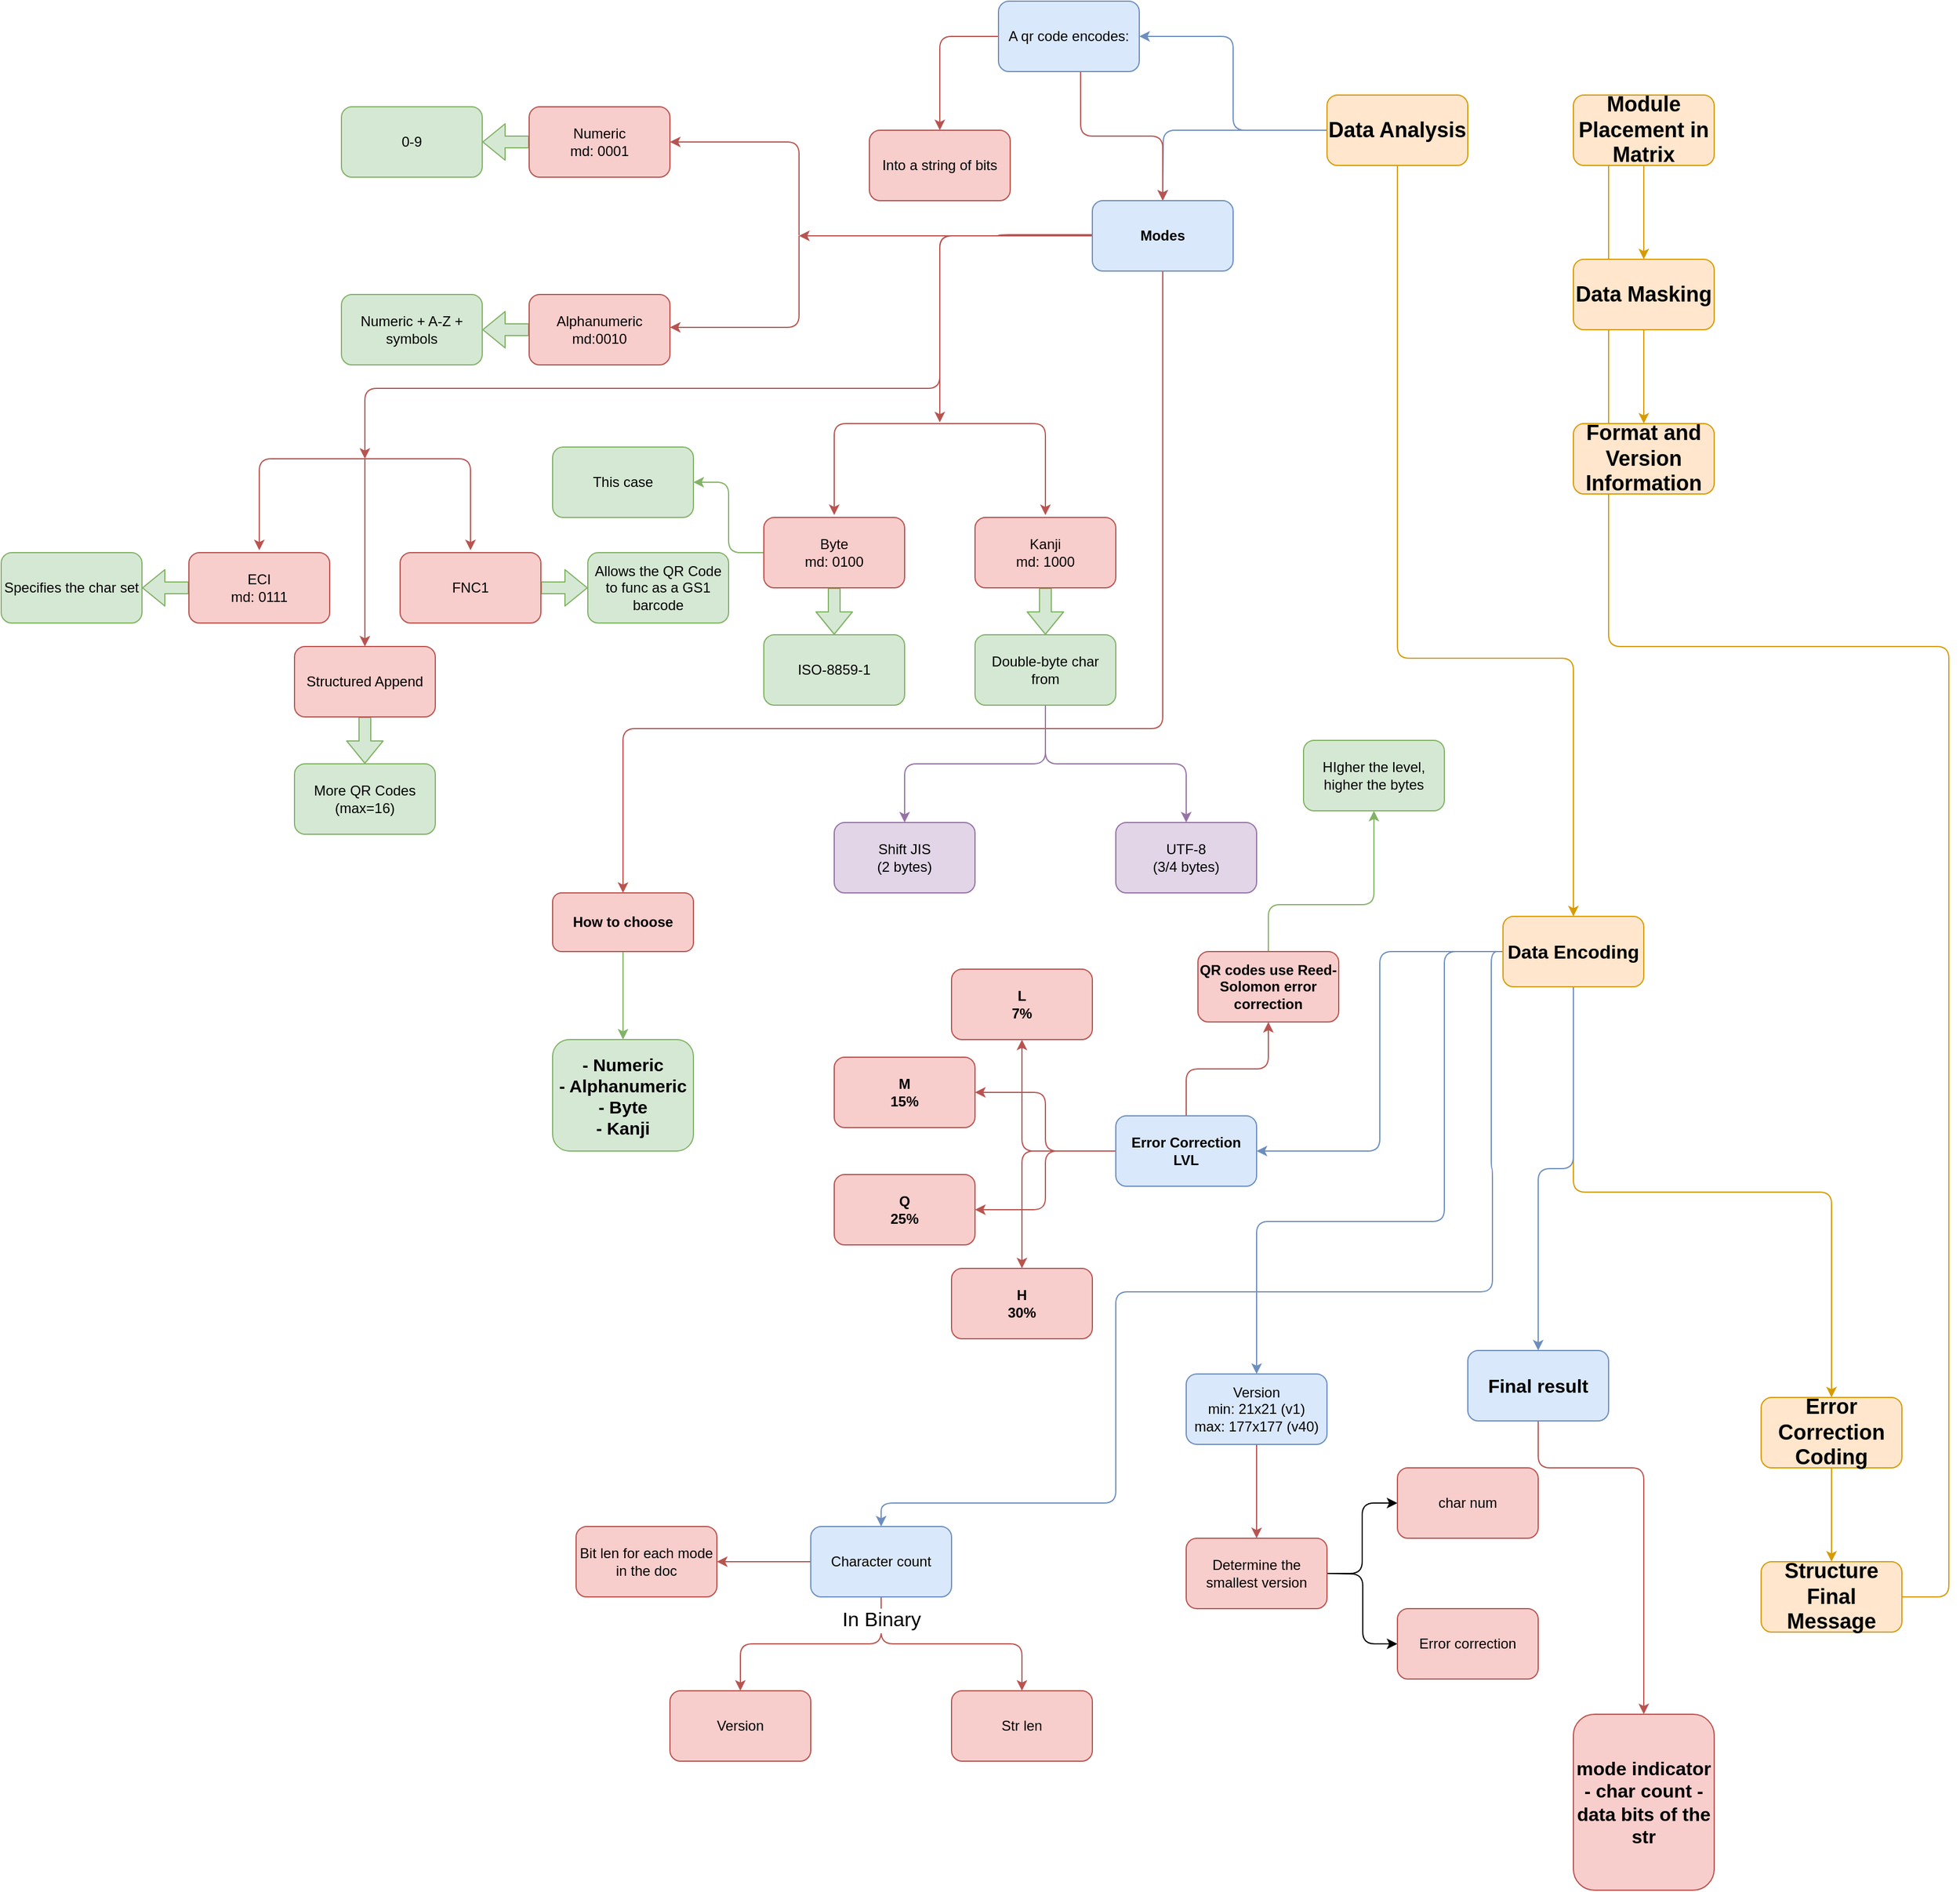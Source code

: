 <mxfile>
    <diagram id="6E53MfynFEIXT5VQZE1b" name="Page-1">
        <mxGraphModel dx="1206" dy="636" grid="1" gridSize="10" guides="1" tooltips="1" connect="1" arrows="1" fold="1" page="1" pageScale="1" pageWidth="40000" pageHeight="40000" background="#FFFFFF" math="0" shadow="0" adaptiveColors="auto">
            <root>
                <object label="" id="0">
                    <mxCell/>
                </object>
                <mxCell id="1" parent="0"/>
                <mxCell id="39" value="" style="edgeStyle=orthogonalEdgeStyle;orthogonalLoop=1;jettySize=auto;html=1;fillColor=#f8cecc;strokeColor=#b85450;" parent="1" edge="1">
                    <mxGeometry width="100" relative="1" as="geometry">
                        <mxPoint x="1880" y="1520" as="sourcePoint"/>
                        <mxPoint x="1970" y="1598" as="targetPoint"/>
                        <Array as="points">
                            <mxPoint x="1970" y="1520"/>
                            <mxPoint x="1970" y="1598"/>
                        </Array>
                    </mxGeometry>
                </mxCell>
                <mxCell id="6" value="" style="edgeStyle=orthogonalEdgeStyle;html=1;fillColor=#ffe6cc;strokeColor=#d79b00;" parent="1" source="3" target="5" edge="1">
                    <mxGeometry relative="1" as="geometry">
                        <Array as="points">
                            <mxPoint x="2270" y="1720"/>
                            <mxPoint x="2420" y="1720"/>
                        </Array>
                    </mxGeometry>
                </mxCell>
                <mxCell id="19" value="" style="edgeStyle=orthogonalEdgeStyle;html=1;fillColor=#dae8fc;strokeColor=#6c8ebf;entryX=1;entryY=0.5;entryDx=0;entryDy=0;" parent="1" source="3" target="18" edge="1">
                    <mxGeometry relative="1" as="geometry">
                        <mxPoint x="2080" y="1190" as="targetPoint"/>
                    </mxGeometry>
                </mxCell>
                <mxCell id="29" style="edgeStyle=orthogonalEdgeStyle;html=1;fillColor=#dae8fc;strokeColor=#6c8ebf;" parent="1" source="3" edge="1">
                    <mxGeometry relative="1" as="geometry">
                        <mxPoint x="2070" y="1330" as="targetPoint"/>
                    </mxGeometry>
                </mxCell>
                <mxCell id="3" value="Data Analysis" style="rounded=1;whiteSpace=wrap;html=1;verticalAlign=middle;fontStyle=1;fillColor=#ffe6cc;strokeColor=#d79b00;fontSize=18;" parent="1" vertex="1">
                    <mxGeometry x="2210" y="1240" width="120" height="60" as="geometry"/>
                </mxCell>
                <mxCell id="8" value="" style="edgeStyle=orthogonalEdgeStyle;html=1;fillColor=#ffe6cc;strokeColor=#d79b00;exitX=0.5;exitY=1;exitDx=0;exitDy=0;" parent="1" source="5" target="7" edge="1">
                    <mxGeometry relative="1" as="geometry"/>
                </mxCell>
                <mxCell id="82" value="" style="edgeStyle=orthogonalEdgeStyle;html=1;fillColor=#dae8fc;strokeColor=#6c8ebf;entryX=1;entryY=0.5;entryDx=0;entryDy=0;" edge="1" parent="1" source="5" target="81">
                    <mxGeometry relative="1" as="geometry"/>
                </mxCell>
                <mxCell id="98" value="" style="edgeStyle=orthogonalEdgeStyle;html=1;exitX=0;exitY=0.5;exitDx=0;exitDy=0;fillColor=#dae8fc;strokeColor=#6c8ebf;" edge="1" parent="1" source="5" target="97">
                    <mxGeometry relative="1" as="geometry">
                        <Array as="points">
                            <mxPoint x="2310" y="1970"/>
                            <mxPoint x="2310" y="2200"/>
                            <mxPoint x="2150" y="2200"/>
                        </Array>
                    </mxGeometry>
                </mxCell>
                <mxCell id="108" style="edgeStyle=orthogonalEdgeStyle;html=1;fillColor=#dae8fc;strokeColor=#6c8ebf;exitX=0;exitY=0.5;exitDx=0;exitDy=0;entryX=0.5;entryY=0;entryDx=0;entryDy=0;" edge="1" parent="1" source="5" target="109">
                    <mxGeometry relative="1" as="geometry">
                        <mxPoint x="1820" y="2430" as="targetPoint"/>
                        <Array as="points">
                            <mxPoint x="2350" y="1970"/>
                            <mxPoint x="2350" y="2155"/>
                            <mxPoint x="2351" y="2155"/>
                            <mxPoint x="2351" y="2260"/>
                            <mxPoint x="2030" y="2260"/>
                            <mxPoint x="2030" y="2440"/>
                            <mxPoint x="1830" y="2440"/>
                        </Array>
                    </mxGeometry>
                </mxCell>
                <mxCell id="119" value="" style="edgeStyle=orthogonalEdgeStyle;html=1;fillColor=#dae8fc;strokeColor=#6c8ebf;" edge="1" parent="1" source="5" target="118">
                    <mxGeometry relative="1" as="geometry"/>
                </mxCell>
                <mxCell id="5" value="Data Encoding" style="whiteSpace=wrap;html=1;rounded=1;fillColor=#ffe6cc;strokeColor=#d79b00;fontStyle=1;fontSize=16;" parent="1" vertex="1">
                    <mxGeometry x="2360" y="1940" width="120" height="60" as="geometry"/>
                </mxCell>
                <mxCell id="10" value="" style="edgeStyle=none;html=1;fillColor=#ffe6cc;strokeColor=#d79b00;fontStyle=1;fontSize=18;" parent="1" source="7" target="9" edge="1">
                    <mxGeometry relative="1" as="geometry"/>
                </mxCell>
                <mxCell id="7" value="Error Correction Coding" style="whiteSpace=wrap;html=1;rounded=1;fillColor=#ffe6cc;strokeColor=#d79b00;fontStyle=1;fontSize=18;" parent="1" vertex="1">
                    <mxGeometry x="2580" y="2350" width="120" height="60" as="geometry"/>
                </mxCell>
                <mxCell id="12" value="" style="edgeStyle=orthogonalEdgeStyle;html=1;fillColor=#ffe6cc;strokeColor=#d79b00;entryX=0;entryY=0.5;entryDx=0;entryDy=0;exitX=1;exitY=0.5;exitDx=0;exitDy=0;" parent="1" source="9" edge="1">
                    <mxGeometry relative="1" as="geometry">
                        <mxPoint x="2739.95" y="2530" as="sourcePoint"/>
                        <mxPoint x="2459.95" y="1280" as="targetPoint"/>
                        <Array as="points">
                            <mxPoint x="2740" y="2520"/>
                            <mxPoint x="2740" y="1710"/>
                            <mxPoint x="2450" y="1710"/>
                            <mxPoint x="2450" y="1280"/>
                        </Array>
                    </mxGeometry>
                </mxCell>
                <mxCell id="9" value="Structure Final Message" style="whiteSpace=wrap;html=1;rounded=1;fillColor=#ffe6cc;strokeColor=#d79b00;fontStyle=1;fontSize=18;" parent="1" vertex="1">
                    <mxGeometry x="2580" y="2490" width="120" height="60" as="geometry"/>
                </mxCell>
                <mxCell id="14" value="" style="edgeStyle=none;html=1;fillColor=#ffe6cc;strokeColor=#d79b00;fontSize=18;fontStyle=1" parent="1" source="11" target="13" edge="1">
                    <mxGeometry relative="1" as="geometry"/>
                </mxCell>
                <mxCell id="11" value="Module Placement in Matrix" style="whiteSpace=wrap;html=1;rounded=1;fillColor=#ffe6cc;strokeColor=#d79b00;fontSize=18;fontStyle=1" parent="1" vertex="1">
                    <mxGeometry x="2420" y="1240" width="120" height="60" as="geometry"/>
                </mxCell>
                <mxCell id="17" value="" style="edgeStyle=none;html=1;fillColor=#ffe6cc;strokeColor=#d79b00;fontSize=18;fontStyle=1" parent="1" source="13" target="16" edge="1">
                    <mxGeometry relative="1" as="geometry"/>
                </mxCell>
                <mxCell id="13" value="Data Masking" style="whiteSpace=wrap;html=1;rounded=1;fillColor=#ffe6cc;strokeColor=#d79b00;fontSize=18;fontStyle=1" parent="1" vertex="1">
                    <mxGeometry x="2420" y="1380" width="120" height="60" as="geometry"/>
                </mxCell>
                <mxCell id="16" value="Format and Version Information" style="whiteSpace=wrap;html=1;rounded=1;fillColor=#ffe6cc;strokeColor=#d79b00;fontSize=18;fontStyle=1" parent="1" vertex="1">
                    <mxGeometry x="2420" y="1520" width="120" height="60" as="geometry"/>
                </mxCell>
                <mxCell id="21" value="" style="edgeStyle=orthogonalEdgeStyle;html=1;fillColor=#f8cecc;strokeColor=#b85450;exitX=0.583;exitY=1;exitDx=0;exitDy=0;exitPerimeter=0;" parent="1" source="18" target="30" edge="1">
                    <mxGeometry relative="1" as="geometry">
                        <mxPoint x="2040" y="1250" as="sourcePoint"/>
                        <mxPoint x="1960" y="1250" as="targetPoint"/>
                    </mxGeometry>
                </mxCell>
                <mxCell id="23" value="" style="edgeStyle=orthogonalEdgeStyle;html=1;fillColor=#f8cecc;strokeColor=#b85450;entryX=0.5;entryY=0;entryDx=0;entryDy=0;" parent="1" source="18" target="26" edge="1">
                    <mxGeometry relative="1" as="geometry">
                        <mxPoint x="1880" y="1270" as="targetPoint"/>
                        <Array as="points">
                            <mxPoint x="1880" y="1190"/>
                        </Array>
                    </mxGeometry>
                </mxCell>
                <mxCell id="18" value="A qr code encodes:" style="whiteSpace=wrap;html=1;rounded=1;fillColor=#dae8fc;strokeColor=#6c8ebf;" parent="1" vertex="1">
                    <mxGeometry x="1930" y="1160" width="120" height="60" as="geometry"/>
                </mxCell>
                <mxCell id="26" value="Into a string of bits" style="rounded=1;whiteSpace=wrap;html=1;fillColor=#f8cecc;strokeColor=#b85450;" parent="1" vertex="1">
                    <mxGeometry x="1820" y="1270" width="120" height="60" as="geometry"/>
                </mxCell>
                <mxCell id="34" style="edgeStyle=none;html=1;fillColor=#f8cecc;strokeColor=#b85450;" parent="1" source="30" edge="1">
                    <mxGeometry relative="1" as="geometry">
                        <mxPoint x="1760" y="1360.0" as="targetPoint"/>
                    </mxGeometry>
                </mxCell>
                <mxCell id="37" style="edgeStyle=orthogonalEdgeStyle;html=1;fillColor=#f8cecc;strokeColor=#b85450;" parent="1" edge="1">
                    <mxGeometry relative="1" as="geometry">
                        <mxPoint x="1880" y="1519" as="targetPoint"/>
                        <mxPoint x="2010" y="1359" as="sourcePoint"/>
                        <Array as="points">
                            <mxPoint x="1930" y="1359"/>
                            <mxPoint x="1850" y="1360"/>
                        </Array>
                    </mxGeometry>
                </mxCell>
                <mxCell id="55" style="edgeStyle=orthogonalEdgeStyle;html=1;fillColor=#f8cecc;strokeColor=#b85450;" parent="1" edge="1">
                    <mxGeometry relative="1" as="geometry">
                        <mxPoint x="1390" y="1550" as="targetPoint"/>
                        <mxPoint x="2009" y="1360" as="sourcePoint"/>
                        <Array as="points">
                            <mxPoint x="1880" y="1360"/>
                            <mxPoint x="1880" y="1490"/>
                            <mxPoint x="1390" y="1490"/>
                            <mxPoint x="1390" y="1550"/>
                        </Array>
                    </mxGeometry>
                </mxCell>
                <mxCell id="78" value="" style="edgeStyle=orthogonalEdgeStyle;html=1;fillColor=#f8cecc;strokeColor=#b85450;exitX=0.5;exitY=1;exitDx=0;exitDy=0;entryX=0.5;entryY=0;entryDx=0;entryDy=0;" parent="1" source="30" target="77" edge="1">
                    <mxGeometry relative="1" as="geometry">
                        <Array as="points">
                            <mxPoint x="2070" y="1780"/>
                            <mxPoint x="1610" y="1780"/>
                        </Array>
                    </mxGeometry>
                </mxCell>
                <mxCell id="30" value="Modes" style="rounded=1;whiteSpace=wrap;html=1;fontStyle=1;fillColor=#dae8fc;strokeColor=#6c8ebf;" parent="1" vertex="1">
                    <mxGeometry x="2010" y="1330" width="120" height="60" as="geometry"/>
                </mxCell>
                <mxCell id="35" value="" style="edgeStyle=orthogonalEdgeStyle;orthogonalLoop=1;jettySize=auto;html=1;fillColor=#f8cecc;strokeColor=#b85450;" parent="1" edge="1">
                    <mxGeometry width="100" relative="1" as="geometry">
                        <mxPoint x="1760" y="1359.66" as="sourcePoint"/>
                        <mxPoint x="1650" y="1280" as="targetPoint"/>
                        <Array as="points">
                            <mxPoint x="1760" y="1280"/>
                        </Array>
                    </mxGeometry>
                </mxCell>
                <mxCell id="36" value="" style="edgeStyle=orthogonalEdgeStyle;orthogonalLoop=1;jettySize=auto;html=1;fillColor=#f8cecc;strokeColor=#b85450;" parent="1" edge="1">
                    <mxGeometry width="100" relative="1" as="geometry">
                        <mxPoint x="1760" y="1360" as="sourcePoint"/>
                        <mxPoint x="1650" y="1438" as="targetPoint"/>
                        <Array as="points">
                            <mxPoint x="1650" y="1438"/>
                        </Array>
                    </mxGeometry>
                </mxCell>
                <mxCell id="40" value="" style="edgeStyle=orthogonalEdgeStyle;orthogonalLoop=1;jettySize=auto;html=1;fillColor=#f8cecc;strokeColor=#b85450;" parent="1" edge="1">
                    <mxGeometry width="100" relative="1" as="geometry">
                        <mxPoint x="1880" y="1520" as="sourcePoint"/>
                        <mxPoint x="1790" y="1598" as="targetPoint"/>
                        <Array as="points">
                            <mxPoint x="1790" y="1520"/>
                            <mxPoint x="1790" y="1598"/>
                        </Array>
                    </mxGeometry>
                </mxCell>
                <mxCell id="46" value="" style="edgeStyle=none;html=1;shape=flexArrow;fillColor=#d5e8d4;strokeColor=#82b366;" parent="1" source="41" target="45" edge="1">
                    <mxGeometry relative="1" as="geometry"/>
                </mxCell>
                <mxCell id="41" value="Numeric&lt;div&gt;md: 0001&lt;/div&gt;" style="rounded=1;whiteSpace=wrap;html=1;fillColor=#f8cecc;strokeColor=#b85450;" parent="1" vertex="1">
                    <mxGeometry x="1530" y="1250" width="120" height="60" as="geometry"/>
                </mxCell>
                <mxCell id="48" value="" style="edgeStyle=none;html=1;shape=flexArrow;fillColor=#d5e8d4;strokeColor=#82b366;" parent="1" source="42" target="47" edge="1">
                    <mxGeometry relative="1" as="geometry"/>
                </mxCell>
                <mxCell id="42" value="Alphanumeric&lt;div&gt;md:0010&lt;/div&gt;" style="rounded=1;whiteSpace=wrap;html=1;fillColor=#f8cecc;strokeColor=#b85450;" parent="1" vertex="1">
                    <mxGeometry x="1530" y="1410" width="120" height="60" as="geometry"/>
                </mxCell>
                <mxCell id="50" value="" style="edgeStyle=none;html=1;shape=flexArrow;fillColor=#d5e8d4;strokeColor=#82b366;" parent="1" source="43" target="49" edge="1">
                    <mxGeometry relative="1" as="geometry"/>
                </mxCell>
                <mxCell id="102" value="" style="edgeStyle=orthogonalEdgeStyle;html=1;exitX=0;exitY=0.5;exitDx=0;exitDy=0;fillColor=#d5e8d4;strokeColor=#82b366;entryX=1;entryY=0.5;entryDx=0;entryDy=0;" edge="1" parent="1" source="43" target="103">
                    <mxGeometry relative="1" as="geometry">
                        <mxPoint x="1670" y="1570" as="targetPoint"/>
                        <Array as="points">
                            <mxPoint x="1700" y="1630"/>
                            <mxPoint x="1700" y="1570"/>
                        </Array>
                    </mxGeometry>
                </mxCell>
                <mxCell id="43" value="Byte&lt;div&gt;md: 0100&lt;/div&gt;" style="rounded=1;whiteSpace=wrap;html=1;fillColor=#f8cecc;strokeColor=#b85450;" parent="1" vertex="1">
                    <mxGeometry x="1730" y="1600" width="120" height="60" as="geometry"/>
                </mxCell>
                <mxCell id="52" value="" style="edgeStyle=none;html=1;shape=flexArrow;fillColor=#d5e8d4;strokeColor=#82b366;" parent="1" source="44" target="51" edge="1">
                    <mxGeometry relative="1" as="geometry"/>
                </mxCell>
                <mxCell id="44" value="Kanji&lt;div&gt;md: 1000&lt;/div&gt;" style="rounded=1;whiteSpace=wrap;html=1;fillColor=#f8cecc;strokeColor=#b85450;" parent="1" vertex="1">
                    <mxGeometry x="1910" y="1600" width="120" height="60" as="geometry"/>
                </mxCell>
                <mxCell id="45" value="0-9" style="whiteSpace=wrap;html=1;rounded=1;fillColor=#d5e8d4;strokeColor=#82b366;" parent="1" vertex="1">
                    <mxGeometry x="1370" y="1250" width="120" height="60" as="geometry"/>
                </mxCell>
                <mxCell id="47" value="Numeric + A-Z + symbols" style="whiteSpace=wrap;html=1;rounded=1;fillColor=#d5e8d4;strokeColor=#82b366;" parent="1" vertex="1">
                    <mxGeometry x="1370" y="1410" width="120" height="60" as="geometry"/>
                </mxCell>
                <mxCell id="49" value="ISO-8859-1" style="whiteSpace=wrap;html=1;rounded=1;fillColor=#d5e8d4;strokeColor=#82b366;" parent="1" vertex="1">
                    <mxGeometry x="1730" y="1700" width="120" height="60" as="geometry"/>
                </mxCell>
                <mxCell id="74" value="" style="edgeStyle=orthogonalEdgeStyle;html=1;fillColor=#e1d5e7;strokeColor=#9673a6;exitX=0.5;exitY=1;exitDx=0;exitDy=0;" parent="1" source="51" target="73" edge="1">
                    <mxGeometry relative="1" as="geometry"/>
                </mxCell>
                <mxCell id="76" value="" style="edgeStyle=orthogonalEdgeStyle;html=1;fillColor=#e1d5e7;strokeColor=#9673a6;" parent="1" source="51" target="75" edge="1">
                    <mxGeometry relative="1" as="geometry"/>
                </mxCell>
                <mxCell id="51" value="Double-byte char from" style="whiteSpace=wrap;html=1;rounded=1;fillColor=#d5e8d4;strokeColor=#82b366;" parent="1" vertex="1">
                    <mxGeometry x="1910" y="1700" width="120" height="60" as="geometry"/>
                </mxCell>
                <mxCell id="56" value="" style="edgeStyle=orthogonalEdgeStyle;orthogonalLoop=1;jettySize=auto;html=1;fillColor=#f8cecc;strokeColor=#b85450;" parent="1" edge="1">
                    <mxGeometry width="100" relative="1" as="geometry">
                        <mxPoint x="1390" y="1550" as="sourcePoint"/>
                        <mxPoint x="1480" y="1628" as="targetPoint"/>
                        <Array as="points">
                            <mxPoint x="1480" y="1550"/>
                            <mxPoint x="1480" y="1628"/>
                        </Array>
                    </mxGeometry>
                </mxCell>
                <mxCell id="57" value="" style="edgeStyle=orthogonalEdgeStyle;orthogonalLoop=1;jettySize=auto;html=1;fillColor=#f8cecc;strokeColor=#b85450;" parent="1" edge="1">
                    <mxGeometry width="100" relative="1" as="geometry">
                        <mxPoint x="1390" y="1550" as="sourcePoint"/>
                        <mxPoint x="1300" y="1628" as="targetPoint"/>
                        <Array as="points">
                            <mxPoint x="1300" y="1550"/>
                            <mxPoint x="1300" y="1628"/>
                        </Array>
                    </mxGeometry>
                </mxCell>
                <mxCell id="67" value="" style="edgeStyle=none;html=1;shape=flexArrow;fillColor=#d5e8d4;strokeColor=#82b366;" parent="1" source="59" target="66" edge="1">
                    <mxGeometry relative="1" as="geometry"/>
                </mxCell>
                <mxCell id="59" value="ECI&lt;div&gt;md: 0111&lt;/div&gt;" style="rounded=1;whiteSpace=wrap;html=1;fillColor=#f8cecc;strokeColor=#b85450;" parent="1" vertex="1">
                    <mxGeometry x="1240" y="1630" width="120" height="60" as="geometry"/>
                </mxCell>
                <mxCell id="69" value="" style="edgeStyle=none;html=1;shape=flexArrow;fillColor=#d5e8d4;strokeColor=#82b366;" parent="1" source="60" target="68" edge="1">
                    <mxGeometry relative="1" as="geometry"/>
                </mxCell>
                <mxCell id="60" value="FNC1" style="rounded=1;whiteSpace=wrap;html=1;fillColor=#f8cecc;strokeColor=#b85450;" parent="1" vertex="1">
                    <mxGeometry x="1420" y="1630" width="120" height="60" as="geometry"/>
                </mxCell>
                <mxCell id="61" value="" style="edgeStyle=none;orthogonalLoop=1;jettySize=auto;html=1;fillColor=#f8cecc;strokeColor=#b85450;" parent="1" edge="1">
                    <mxGeometry width="100" relative="1" as="geometry">
                        <mxPoint x="1390" y="1550" as="sourcePoint"/>
                        <mxPoint x="1390" y="1710" as="targetPoint"/>
                        <Array as="points"/>
                    </mxGeometry>
                </mxCell>
                <mxCell id="64" value="" style="edgeStyle=none;html=1;shape=flexArrow;fillColor=#d5e8d4;strokeColor=#82b366;" parent="1" source="62" target="63" edge="1">
                    <mxGeometry relative="1" as="geometry"/>
                </mxCell>
                <mxCell id="62" value="Structured Append" style="rounded=1;whiteSpace=wrap;html=1;fillColor=#f8cecc;strokeColor=#b85450;" parent="1" vertex="1">
                    <mxGeometry x="1330" y="1710" width="120" height="60" as="geometry"/>
                </mxCell>
                <mxCell id="63" value="More QR Codes (max=16)" style="rounded=1;whiteSpace=wrap;html=1;fillColor=#d5e8d4;strokeColor=#82b366;" parent="1" vertex="1">
                    <mxGeometry x="1330" y="1810" width="120" height="60" as="geometry"/>
                </mxCell>
                <mxCell id="66" value="Specifies the char set" style="whiteSpace=wrap;html=1;rounded=1;fillColor=#d5e8d4;strokeColor=#82b366;" parent="1" vertex="1">
                    <mxGeometry x="1080" y="1630" width="120" height="60" as="geometry"/>
                </mxCell>
                <mxCell id="68" value="Allows the QR Code to func as a GS1 barcode" style="rounded=1;whiteSpace=wrap;html=1;fillColor=#d5e8d4;strokeColor=#82b366;" parent="1" vertex="1">
                    <mxGeometry x="1580" y="1630" width="120" height="60" as="geometry"/>
                </mxCell>
                <mxCell id="73" value="UTF-8&lt;div&gt;(3/4 bytes)&lt;/div&gt;" style="rounded=1;whiteSpace=wrap;html=1;fillColor=#e1d5e7;strokeColor=#9673a6;" parent="1" vertex="1">
                    <mxGeometry x="2030" y="1860" width="120" height="60" as="geometry"/>
                </mxCell>
                <mxCell id="75" value="Shift JIS&lt;div&gt;(2 bytes)&lt;/div&gt;" style="whiteSpace=wrap;html=1;fillColor=#e1d5e7;strokeColor=#9673a6;rounded=1;" parent="1" vertex="1">
                    <mxGeometry x="1790" y="1860" width="120" height="60" as="geometry"/>
                </mxCell>
                <mxCell id="80" value="" style="edgeStyle=none;html=1;fillColor=#d5e8d4;strokeColor=#82b366;" parent="1" source="77" target="79" edge="1">
                    <mxGeometry relative="1" as="geometry"/>
                </mxCell>
                <mxCell id="77" value="How to choose" style="rounded=1;whiteSpace=wrap;html=1;fillColor=#f8cecc;strokeColor=#b85450;fontStyle=1;" parent="1" vertex="1">
                    <mxGeometry x="1550" y="1920" width="120" height="50" as="geometry"/>
                </mxCell>
                <mxCell id="79" value="- Numeric&lt;div&gt;- Alphanumeric&lt;/div&gt;&lt;div&gt;- Byte&lt;/div&gt;&lt;div&gt;- Kanji&lt;/div&gt;" style="whiteSpace=wrap;html=1;fillColor=#d5e8d4;strokeColor=#82b366;rounded=1;fontStyle=1;fontSize=15;" parent="1" vertex="1">
                    <mxGeometry x="1550" y="2045" width="120" height="95" as="geometry"/>
                </mxCell>
                <mxCell id="84" value="" style="edgeStyle=orthogonalEdgeStyle;html=1;exitX=0;exitY=0.5;exitDx=0;exitDy=0;fillColor=#f8cecc;strokeColor=#b85450;" edge="1" parent="1" source="81" target="83">
                    <mxGeometry relative="1" as="geometry"/>
                </mxCell>
                <mxCell id="86" value="" style="edgeStyle=orthogonalEdgeStyle;html=1;exitX=0;exitY=0.5;exitDx=0;exitDy=0;fillColor=#f8cecc;strokeColor=#b85450;" edge="1" parent="1" source="81" target="85">
                    <mxGeometry relative="1" as="geometry">
                        <mxPoint x="2030" y="2140" as="sourcePoint"/>
                    </mxGeometry>
                </mxCell>
                <mxCell id="88" value="" style="edgeStyle=orthogonalEdgeStyle;html=1;exitX=0;exitY=0.5;exitDx=0;exitDy=0;fillColor=#f8cecc;strokeColor=#b85450;" edge="1" parent="1" source="81" target="87">
                    <mxGeometry relative="1" as="geometry"/>
                </mxCell>
                <mxCell id="90" value="" style="edgeStyle=orthogonalEdgeStyle;html=1;exitX=0;exitY=0.5;exitDx=0;exitDy=0;fillColor=#f8cecc;strokeColor=#b85450;" edge="1" parent="1" source="81" target="89">
                    <mxGeometry relative="1" as="geometry"/>
                </mxCell>
                <mxCell id="94" value="" style="edgeStyle=orthogonalEdgeStyle;html=1;fillColor=#f8cecc;strokeColor=#b85450;" edge="1" parent="1" source="81" target="93">
                    <mxGeometry relative="1" as="geometry"/>
                </mxCell>
                <mxCell id="81" value="Error Correction LVL" style="whiteSpace=wrap;html=1;fillColor=#dae8fc;strokeColor=#6c8ebf;rounded=1;fontStyle=1" vertex="1" parent="1">
                    <mxGeometry x="2030" y="2110" width="120" height="60" as="geometry"/>
                </mxCell>
                <mxCell id="83" value="L&lt;div&gt;7%&lt;/div&gt;" style="whiteSpace=wrap;html=1;fillColor=#f8cecc;strokeColor=#b85450;rounded=1;fontStyle=1;" vertex="1" parent="1">
                    <mxGeometry x="1890" y="1985" width="120" height="60" as="geometry"/>
                </mxCell>
                <mxCell id="85" value="M&lt;div&gt;15%&lt;/div&gt;" style="whiteSpace=wrap;html=1;fillColor=#f8cecc;strokeColor=#b85450;rounded=1;fontStyle=1;" vertex="1" parent="1">
                    <mxGeometry x="1790" y="2060" width="120" height="60" as="geometry"/>
                </mxCell>
                <mxCell id="87" value="Q&lt;div&gt;25%&lt;/div&gt;" style="whiteSpace=wrap;html=1;fillColor=#f8cecc;strokeColor=#b85450;rounded=1;fontStyle=1;" vertex="1" parent="1">
                    <mxGeometry x="1790" y="2160" width="120" height="60" as="geometry"/>
                </mxCell>
                <mxCell id="89" value="H&lt;div&gt;30%&lt;/div&gt;" style="whiteSpace=wrap;html=1;fillColor=#f8cecc;strokeColor=#b85450;rounded=1;fontStyle=1;" vertex="1" parent="1">
                    <mxGeometry x="1890" y="2240" width="120" height="60" as="geometry"/>
                </mxCell>
                <mxCell id="95" value="" style="edgeStyle=orthogonalEdgeStyle;html=1;exitX=0.5;exitY=0;exitDx=0;exitDy=0;fillColor=#d5e8d4;strokeColor=#82b366;entryX=0.5;entryY=1;entryDx=0;entryDy=0;" edge="1" parent="1" source="93" target="96">
                    <mxGeometry relative="1" as="geometry">
                        <mxPoint x="2230" y="1890" as="targetPoint"/>
                        <Array as="points">
                            <mxPoint x="2160" y="1930"/>
                            <mxPoint x="2250" y="1930"/>
                        </Array>
                    </mxGeometry>
                </mxCell>
                <mxCell id="93" value="QR codes use Reed-Solomon error correction" style="whiteSpace=wrap;html=1;fillColor=#f8cecc;strokeColor=#b85450;rounded=1;fontStyle=1;" vertex="1" parent="1">
                    <mxGeometry x="2100" y="1970" width="120" height="60" as="geometry"/>
                </mxCell>
                <mxCell id="96" value="HIgher the level, higher the bytes" style="rounded=1;whiteSpace=wrap;html=1;fillColor=#d5e8d4;strokeColor=#82b366;" vertex="1" parent="1">
                    <mxGeometry x="2190" y="1790" width="120" height="60" as="geometry"/>
                </mxCell>
                <mxCell id="101" value="" style="edgeStyle=none;html=1;fillColor=#f8cecc;strokeColor=#b85450;" edge="1" parent="1" source="97" target="100">
                    <mxGeometry relative="1" as="geometry"/>
                </mxCell>
                <mxCell id="97" value="Version&lt;div&gt;min: 21x21 (v1)&lt;/div&gt;&lt;div&gt;max: 177x177 (v40)&lt;/div&gt;" style="whiteSpace=wrap;html=1;fontSize=12;fillColor=#dae8fc;strokeColor=#6c8ebf;rounded=1;fontStyle=0;" vertex="1" parent="1">
                    <mxGeometry x="2090" y="2330" width="120" height="60" as="geometry"/>
                </mxCell>
                <mxCell id="105" value="" style="edgeStyle=orthogonalEdgeStyle;html=1;exitX=1;exitY=0.5;exitDx=0;exitDy=0;entryX=0;entryY=0.5;entryDx=0;entryDy=0;" edge="1" parent="1" source="100" target="104">
                    <mxGeometry relative="1" as="geometry"/>
                </mxCell>
                <mxCell id="107" value="" style="edgeStyle=orthogonalEdgeStyle;html=1;entryX=0;entryY=0.5;entryDx=0;entryDy=0;" edge="1" parent="1" target="106">
                    <mxGeometry relative="1" as="geometry">
                        <mxPoint x="2210" y="2500" as="sourcePoint"/>
                    </mxGeometry>
                </mxCell>
                <mxCell id="100" value="Determine the smallest version" style="whiteSpace=wrap;html=1;fillColor=#f8cecc;strokeColor=#b85450;rounded=1;fontStyle=0;" vertex="1" parent="1">
                    <mxGeometry x="2090" y="2470" width="120" height="60" as="geometry"/>
                </mxCell>
                <mxCell id="103" value="This case" style="rounded=1;whiteSpace=wrap;html=1;fillColor=#d5e8d4;strokeColor=#82b366;" vertex="1" parent="1">
                    <mxGeometry x="1550" y="1540" width="120" height="60" as="geometry"/>
                </mxCell>
                <mxCell id="104" value="char num" style="whiteSpace=wrap;html=1;fillColor=#f8cecc;strokeColor=#b85450;rounded=1;fontStyle=0;" vertex="1" parent="1">
                    <mxGeometry x="2270" y="2410" width="120" height="60" as="geometry"/>
                </mxCell>
                <mxCell id="106" value="Error correction" style="whiteSpace=wrap;html=1;fillColor=#f8cecc;strokeColor=#b85450;rounded=1;fontStyle=0;" vertex="1" parent="1">
                    <mxGeometry x="2270" y="2530" width="120" height="60" as="geometry"/>
                </mxCell>
                <mxCell id="111" value="" style="edgeStyle=orthogonalEdgeStyle;html=1;exitX=0.5;exitY=1;exitDx=0;exitDy=0;fillColor=#f8cecc;strokeColor=#b85450;" edge="1" parent="1" source="109" target="110">
                    <mxGeometry relative="1" as="geometry"/>
                </mxCell>
                <mxCell id="113" value="" style="edgeStyle=orthogonalEdgeStyle;html=1;exitX=0.5;exitY=1;exitDx=0;exitDy=0;fillColor=#f8cecc;strokeColor=#b85450;" edge="1" parent="1" source="109" target="112">
                    <mxGeometry relative="1" as="geometry"/>
                </mxCell>
                <mxCell id="114" value="In Binary" style="edgeLabel;html=1;align=center;verticalAlign=middle;resizable=0;points=[];fontSize=17;" vertex="1" connectable="0" parent="113">
                    <mxGeometry x="-0.763" y="1" relative="1" as="geometry">
                        <mxPoint x="-1" y="-4" as="offset"/>
                    </mxGeometry>
                </mxCell>
                <mxCell id="116" value="" style="edgeStyle=none;html=1;fillColor=#f8cecc;strokeColor=#b85450;" edge="1" parent="1" source="109" target="115">
                    <mxGeometry relative="1" as="geometry"/>
                </mxCell>
                <mxCell id="109" value="Character count" style="rounded=1;whiteSpace=wrap;html=1;fillColor=#dae8fc;strokeColor=#6c8ebf;" vertex="1" parent="1">
                    <mxGeometry x="1770" y="2460" width="120" height="60" as="geometry"/>
                </mxCell>
                <mxCell id="110" value="&lt;span style=&quot;color: rgb(0, 0, 0);&quot;&gt;Str len&lt;/span&gt;" style="whiteSpace=wrap;html=1;fillColor=#f8cecc;strokeColor=#b85450;rounded=1;" vertex="1" parent="1">
                    <mxGeometry x="1890" y="2600" width="120" height="60" as="geometry"/>
                </mxCell>
                <mxCell id="112" value="&lt;span style=&quot;color: rgb(0, 0, 0);&quot;&gt;Version&lt;/span&gt;" style="whiteSpace=wrap;html=1;fillColor=#f8cecc;strokeColor=#b85450;rounded=1;" vertex="1" parent="1">
                    <mxGeometry x="1650" y="2600" width="120" height="60" as="geometry"/>
                </mxCell>
                <mxCell id="115" value="Bit len for each mode in the doc" style="whiteSpace=wrap;html=1;fillColor=#f8cecc;strokeColor=#b85450;rounded=1;" vertex="1" parent="1">
                    <mxGeometry x="1570" y="2460" width="120" height="60" as="geometry"/>
                </mxCell>
                <mxCell id="120" style="edgeStyle=orthogonalEdgeStyle;html=1;exitX=0.5;exitY=1;exitDx=0;exitDy=0;fillColor=#f8cecc;strokeColor=#b85450;entryX=0.5;entryY=0;entryDx=0;entryDy=0;" edge="1" parent="1" source="118" target="121">
                    <mxGeometry relative="1" as="geometry">
                        <mxPoint x="2470" y="2590" as="targetPoint"/>
                        <Array as="points">
                            <mxPoint x="2390" y="2410"/>
                            <mxPoint x="2480" y="2410"/>
                        </Array>
                    </mxGeometry>
                </mxCell>
                <mxCell id="118" value="Final result" style="whiteSpace=wrap;html=1;fontSize=16;fillColor=#dae8fc;strokeColor=#6c8ebf;rounded=1;fontStyle=1;" vertex="1" parent="1">
                    <mxGeometry x="2330" y="2310" width="120" height="60" as="geometry"/>
                </mxCell>
                <mxCell id="121" value="mode indicator - char count - data bits of the str" style="rounded=1;whiteSpace=wrap;html=1;fillColor=#f8cecc;strokeColor=#b85450;fontStyle=1;fontSize=16;" vertex="1" parent="1">
                    <mxGeometry x="2420" y="2620" width="120" height="150" as="geometry"/>
                </mxCell>
            </root>
        </mxGraphModel>
    </diagram>
</mxfile>